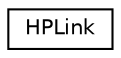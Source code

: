 digraph "Graphical Class Hierarchy"
{
  edge [fontname="Helvetica",fontsize="10",labelfontname="Helvetica",labelfontsize="10"];
  node [fontname="Helvetica",fontsize="10",shape=record];
  rankdir="LR";
  Node1 [label="HPLink",height=0.2,width=0.4,color="black", fillcolor="white", style="filled",URL="$classHPLink.html",tooltip="Class for linking HpCore (core clas of ModHPS) to hps or a coupled subsurface model. "];
}
